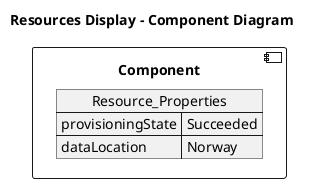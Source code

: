 @startuml

title Resources Display - Component Diagram

component Component {

json  Resource_Properties {
  "provisioningState": "Succeeded",
  "dataLocation": "Norway"
}
}
@enduml
